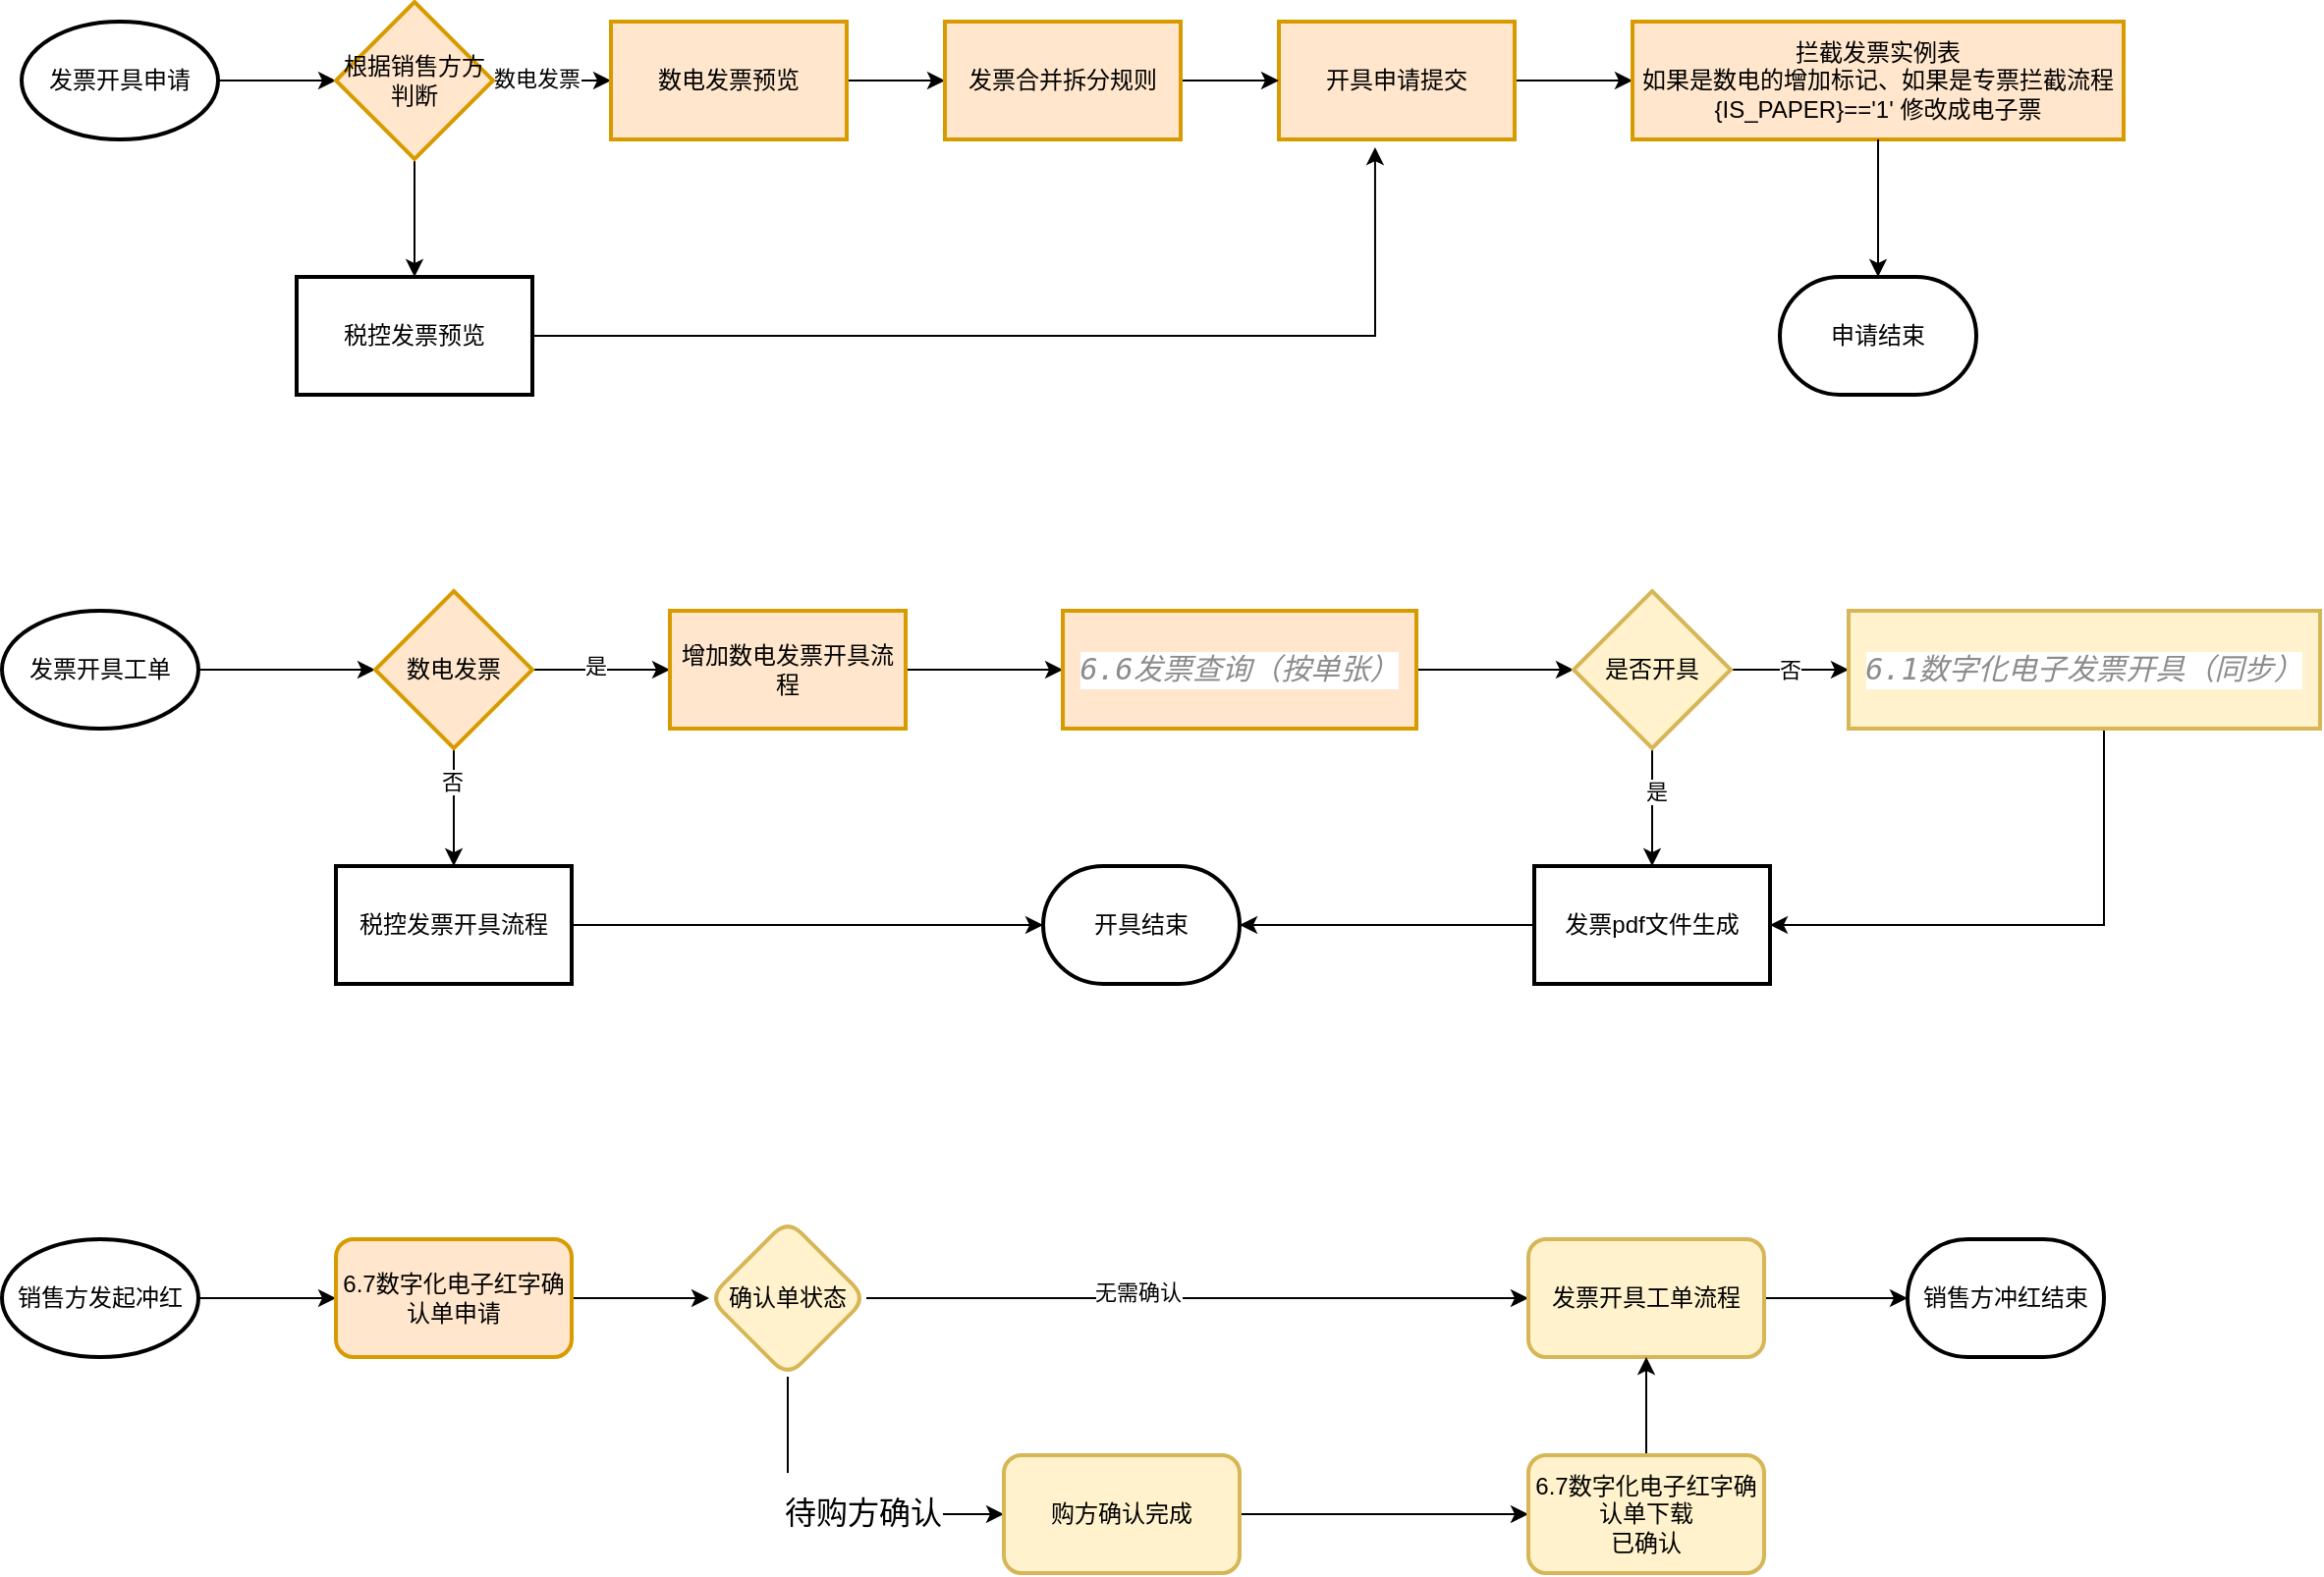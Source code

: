 <mxfile version="24.7.14">
  <diagram name="第 1 页" id="3UAAMPOmaUktBNUP9fB0">
    <mxGraphModel dx="1266" dy="639" grid="1" gridSize="10" guides="1" tooltips="1" connect="1" arrows="1" fold="1" page="1" pageScale="1" pageWidth="827" pageHeight="1169" math="0" shadow="0">
      <root>
        <mxCell id="0" />
        <mxCell id="1" parent="0" />
        <mxCell id="-Jz-nbpqpT1DS3PpgJbj-9" value="" style="edgeStyle=orthogonalEdgeStyle;rounded=0;orthogonalLoop=1;jettySize=auto;html=1;" parent="1" source="-Jz-nbpqpT1DS3PpgJbj-1" target="-Jz-nbpqpT1DS3PpgJbj-8" edge="1">
          <mxGeometry relative="1" as="geometry" />
        </mxCell>
        <mxCell id="-Jz-nbpqpT1DS3PpgJbj-1" value="发票开具申请" style="strokeWidth=2;html=1;shape=mxgraph.flowchart.start_1;whiteSpace=wrap;" parent="1" vertex="1">
          <mxGeometry x="60" y="200" width="100" height="60" as="geometry" />
        </mxCell>
        <mxCell id="-Jz-nbpqpT1DS3PpgJbj-11" value="" style="edgeStyle=orthogonalEdgeStyle;rounded=0;orthogonalLoop=1;jettySize=auto;html=1;" parent="1" source="-Jz-nbpqpT1DS3PpgJbj-8" target="-Jz-nbpqpT1DS3PpgJbj-10" edge="1">
          <mxGeometry relative="1" as="geometry" />
        </mxCell>
        <mxCell id="-Jz-nbpqpT1DS3PpgJbj-12" value="数电发票" style="edgeLabel;html=1;align=center;verticalAlign=middle;resizable=0;points=[];" parent="-Jz-nbpqpT1DS3PpgJbj-11" vertex="1" connectable="0">
          <mxGeometry x="-0.267" y="1" relative="1" as="geometry">
            <mxPoint as="offset" />
          </mxGeometry>
        </mxCell>
        <mxCell id="-Jz-nbpqpT1DS3PpgJbj-14" value="" style="edgeStyle=orthogonalEdgeStyle;rounded=0;orthogonalLoop=1;jettySize=auto;html=1;" parent="1" source="-Jz-nbpqpT1DS3PpgJbj-8" target="-Jz-nbpqpT1DS3PpgJbj-13" edge="1">
          <mxGeometry relative="1" as="geometry" />
        </mxCell>
        <mxCell id="-Jz-nbpqpT1DS3PpgJbj-8" value="根据销售方方判断" style="rhombus;whiteSpace=wrap;html=1;strokeWidth=2;fillColor=#ffe6cc;strokeColor=#d79b00;" parent="1" vertex="1">
          <mxGeometry x="220" y="190" width="80" height="80" as="geometry" />
        </mxCell>
        <mxCell id="-Jz-nbpqpT1DS3PpgJbj-57" value="" style="edgeStyle=orthogonalEdgeStyle;rounded=0;orthogonalLoop=1;jettySize=auto;html=1;" parent="1" source="-Jz-nbpqpT1DS3PpgJbj-10" target="-Jz-nbpqpT1DS3PpgJbj-56" edge="1">
          <mxGeometry relative="1" as="geometry" />
        </mxCell>
        <mxCell id="-Jz-nbpqpT1DS3PpgJbj-10" value="数电发票预览" style="whiteSpace=wrap;html=1;strokeWidth=2;fillColor=#ffe6cc;strokeColor=#d79b00;" parent="1" vertex="1">
          <mxGeometry x="360" y="200" width="120" height="60" as="geometry" />
        </mxCell>
        <mxCell id="-Jz-nbpqpT1DS3PpgJbj-13" value="税控发票预览" style="whiteSpace=wrap;html=1;strokeWidth=2;" parent="1" vertex="1">
          <mxGeometry x="200" y="330" width="120" height="60" as="geometry" />
        </mxCell>
        <mxCell id="-Jz-nbpqpT1DS3PpgJbj-18" value="" style="edgeStyle=orthogonalEdgeStyle;rounded=0;orthogonalLoop=1;jettySize=auto;html=1;" parent="1" source="-Jz-nbpqpT1DS3PpgJbj-15" target="-Jz-nbpqpT1DS3PpgJbj-17" edge="1">
          <mxGeometry relative="1" as="geometry" />
        </mxCell>
        <mxCell id="-Jz-nbpqpT1DS3PpgJbj-15" value="开具申请提交" style="whiteSpace=wrap;html=1;strokeWidth=2;fillColor=#ffe6cc;strokeColor=#d79b00;" parent="1" vertex="1">
          <mxGeometry x="700" y="200" width="120" height="60" as="geometry" />
        </mxCell>
        <mxCell id="-Jz-nbpqpT1DS3PpgJbj-17" value="拦截发票实例表&lt;div&gt;如果是数电的增加标记、如果是专票拦截流程{IS_PAPER}==&#39;1&#39; 修改成电子票&lt;/div&gt;" style="whiteSpace=wrap;html=1;strokeWidth=2;fillColor=#ffe6cc;strokeColor=#d79b00;" parent="1" vertex="1">
          <mxGeometry x="880" y="200" width="250" height="60" as="geometry" />
        </mxCell>
        <mxCell id="-Jz-nbpqpT1DS3PpgJbj-21" style="edgeStyle=orthogonalEdgeStyle;rounded=0;orthogonalLoop=1;jettySize=auto;html=1;entryX=0.408;entryY=1.067;entryDx=0;entryDy=0;entryPerimeter=0;" parent="1" source="-Jz-nbpqpT1DS3PpgJbj-13" target="-Jz-nbpqpT1DS3PpgJbj-15" edge="1">
          <mxGeometry relative="1" as="geometry" />
        </mxCell>
        <mxCell id="-Jz-nbpqpT1DS3PpgJbj-22" value="申请结束" style="strokeWidth=2;html=1;shape=mxgraph.flowchart.terminator;whiteSpace=wrap;" parent="1" vertex="1">
          <mxGeometry x="955" y="330" width="100" height="60" as="geometry" />
        </mxCell>
        <mxCell id="-Jz-nbpqpT1DS3PpgJbj-23" style="edgeStyle=orthogonalEdgeStyle;rounded=0;orthogonalLoop=1;jettySize=auto;html=1;entryX=0.5;entryY=0;entryDx=0;entryDy=0;entryPerimeter=0;" parent="1" source="-Jz-nbpqpT1DS3PpgJbj-17" target="-Jz-nbpqpT1DS3PpgJbj-22" edge="1">
          <mxGeometry relative="1" as="geometry" />
        </mxCell>
        <mxCell id="-Jz-nbpqpT1DS3PpgJbj-28" value="" style="edgeStyle=orthogonalEdgeStyle;rounded=0;orthogonalLoop=1;jettySize=auto;html=1;" parent="1" source="-Jz-nbpqpT1DS3PpgJbj-24" target="-Jz-nbpqpT1DS3PpgJbj-27" edge="1">
          <mxGeometry relative="1" as="geometry" />
        </mxCell>
        <mxCell id="-Jz-nbpqpT1DS3PpgJbj-24" value="发票开具工单" style="strokeWidth=2;html=1;shape=mxgraph.flowchart.start_1;whiteSpace=wrap;" parent="1" vertex="1">
          <mxGeometry x="50" y="500" width="100" height="60" as="geometry" />
        </mxCell>
        <mxCell id="-Jz-nbpqpT1DS3PpgJbj-30" value="" style="edgeStyle=orthogonalEdgeStyle;rounded=0;orthogonalLoop=1;jettySize=auto;html=1;" parent="1" source="-Jz-nbpqpT1DS3PpgJbj-27" target="-Jz-nbpqpT1DS3PpgJbj-29" edge="1">
          <mxGeometry relative="1" as="geometry" />
        </mxCell>
        <mxCell id="-Jz-nbpqpT1DS3PpgJbj-34" value="是" style="edgeLabel;html=1;align=center;verticalAlign=middle;resizable=0;points=[];" parent="-Jz-nbpqpT1DS3PpgJbj-30" vertex="1" connectable="0">
          <mxGeometry x="-0.086" y="2" relative="1" as="geometry">
            <mxPoint as="offset" />
          </mxGeometry>
        </mxCell>
        <mxCell id="-Jz-nbpqpT1DS3PpgJbj-33" value="" style="edgeStyle=orthogonalEdgeStyle;rounded=0;orthogonalLoop=1;jettySize=auto;html=1;" parent="1" source="-Jz-nbpqpT1DS3PpgJbj-27" target="-Jz-nbpqpT1DS3PpgJbj-32" edge="1">
          <mxGeometry relative="1" as="geometry" />
        </mxCell>
        <mxCell id="-Jz-nbpqpT1DS3PpgJbj-35" value="否" style="edgeLabel;html=1;align=center;verticalAlign=middle;resizable=0;points=[];" parent="-Jz-nbpqpT1DS3PpgJbj-33" vertex="1" connectable="0">
          <mxGeometry x="-0.45" y="-1" relative="1" as="geometry">
            <mxPoint as="offset" />
          </mxGeometry>
        </mxCell>
        <mxCell id="-Jz-nbpqpT1DS3PpgJbj-27" value="数电发票" style="rhombus;whiteSpace=wrap;html=1;strokeWidth=2;fillColor=#ffe6cc;strokeColor=#d79b00;" parent="1" vertex="1">
          <mxGeometry x="240" y="490" width="80" height="80" as="geometry" />
        </mxCell>
        <mxCell id="-Jz-nbpqpT1DS3PpgJbj-37" value="" style="edgeStyle=orthogonalEdgeStyle;rounded=0;orthogonalLoop=1;jettySize=auto;html=1;" parent="1" source="-Jz-nbpqpT1DS3PpgJbj-29" target="-Jz-nbpqpT1DS3PpgJbj-36" edge="1">
          <mxGeometry relative="1" as="geometry" />
        </mxCell>
        <mxCell id="-Jz-nbpqpT1DS3PpgJbj-29" value="增加数电发票开具流程" style="whiteSpace=wrap;html=1;strokeWidth=2;fillColor=#ffe6cc;strokeColor=#d79b00;" parent="1" vertex="1">
          <mxGeometry x="390" y="500" width="120" height="60" as="geometry" />
        </mxCell>
        <mxCell id="-Jz-nbpqpT1DS3PpgJbj-32" value="税控发票开具流程" style="whiteSpace=wrap;html=1;strokeWidth=2;" parent="1" vertex="1">
          <mxGeometry x="220" y="630" width="120" height="60" as="geometry" />
        </mxCell>
        <mxCell id="-Jz-nbpqpT1DS3PpgJbj-41" value="" style="edgeStyle=orthogonalEdgeStyle;rounded=0;orthogonalLoop=1;jettySize=auto;html=1;" parent="1" source="-Jz-nbpqpT1DS3PpgJbj-36" target="-Jz-nbpqpT1DS3PpgJbj-40" edge="1">
          <mxGeometry relative="1" as="geometry" />
        </mxCell>
        <mxCell id="-Jz-nbpqpT1DS3PpgJbj-36" value="&lt;div style=&quot;background-color:#ffffff;color:#080808&quot;&gt;&lt;pre style=&quot;font-family:&#39;JetBrains Mono&#39;,monospace;font-size:11.3pt;&quot;&gt;&lt;span style=&quot;color:#8c8c8c;font-style:italic;&quot;&gt;6.6&lt;/span&gt;&lt;span style=&quot;color:#8c8c8c;font-style:italic;font-family:&#39;Menlo-Regular&#39;,monospace;&quot;&gt;发票查询（按单张）&lt;/span&gt;&lt;/pre&gt;&lt;/div&gt;" style="whiteSpace=wrap;html=1;strokeWidth=2;fillColor=#ffe6cc;strokeColor=#d79b00;" parent="1" vertex="1">
          <mxGeometry x="590" y="500" width="180" height="60" as="geometry" />
        </mxCell>
        <mxCell id="-Jz-nbpqpT1DS3PpgJbj-43" value="" style="edgeStyle=orthogonalEdgeStyle;rounded=0;orthogonalLoop=1;jettySize=auto;html=1;" parent="1" source="-Jz-nbpqpT1DS3PpgJbj-40" target="-Jz-nbpqpT1DS3PpgJbj-42" edge="1">
          <mxGeometry relative="1" as="geometry" />
        </mxCell>
        <mxCell id="-Jz-nbpqpT1DS3PpgJbj-44" value="否" style="edgeLabel;html=1;align=center;verticalAlign=middle;resizable=0;points=[];" parent="-Jz-nbpqpT1DS3PpgJbj-43" vertex="1" connectable="0">
          <mxGeometry relative="1" as="geometry">
            <mxPoint as="offset" />
          </mxGeometry>
        </mxCell>
        <mxCell id="-Jz-nbpqpT1DS3PpgJbj-50" value="" style="edgeStyle=orthogonalEdgeStyle;rounded=0;orthogonalLoop=1;jettySize=auto;html=1;" parent="1" source="-Jz-nbpqpT1DS3PpgJbj-40" target="-Jz-nbpqpT1DS3PpgJbj-48" edge="1">
          <mxGeometry relative="1" as="geometry" />
        </mxCell>
        <mxCell id="SmkMkKPDx234Q4cf2KP6-1" value="是" style="edgeLabel;html=1;align=center;verticalAlign=middle;resizable=0;points=[];" parent="-Jz-nbpqpT1DS3PpgJbj-50" vertex="1" connectable="0">
          <mxGeometry x="-0.267" y="2" relative="1" as="geometry">
            <mxPoint as="offset" />
          </mxGeometry>
        </mxCell>
        <mxCell id="-Jz-nbpqpT1DS3PpgJbj-40" value="是否开具" style="rhombus;whiteSpace=wrap;html=1;strokeWidth=2;fillColor=#fff2cc;strokeColor=#d6b656;" parent="1" vertex="1">
          <mxGeometry x="850" y="490" width="80" height="80" as="geometry" />
        </mxCell>
        <mxCell id="-Jz-nbpqpT1DS3PpgJbj-51" style="edgeStyle=orthogonalEdgeStyle;rounded=0;orthogonalLoop=1;jettySize=auto;html=1;entryX=1;entryY=0.5;entryDx=0;entryDy=0;" parent="1" source="-Jz-nbpqpT1DS3PpgJbj-42" target="-Jz-nbpqpT1DS3PpgJbj-48" edge="1">
          <mxGeometry relative="1" as="geometry">
            <Array as="points">
              <mxPoint x="1120" y="660" />
            </Array>
          </mxGeometry>
        </mxCell>
        <mxCell id="-Jz-nbpqpT1DS3PpgJbj-42" value="&lt;div style=&quot;background-color:#ffffff;color:#080808&quot;&gt;&lt;pre style=&quot;font-family:&#39;JetBrains Mono&#39;,monospace;font-size:11.3pt;&quot;&gt;&lt;span style=&quot;color:#8c8c8c;font-style:italic;&quot;&gt;6.1&lt;/span&gt;&lt;span style=&quot;color:#8c8c8c;font-style:italic;font-family:&#39;Menlo-Regular&#39;,monospace;&quot;&gt;数字化电子发票开具（同步）&lt;/span&gt;&lt;/pre&gt;&lt;/div&gt;" style="whiteSpace=wrap;html=1;strokeWidth=2;fillColor=#fff2cc;strokeColor=#d6b656;" parent="1" vertex="1">
          <mxGeometry x="990" y="500" width="240" height="60" as="geometry" />
        </mxCell>
        <mxCell id="-Jz-nbpqpT1DS3PpgJbj-53" value="" style="edgeStyle=orthogonalEdgeStyle;rounded=0;orthogonalLoop=1;jettySize=auto;html=1;" parent="1" source="-Jz-nbpqpT1DS3PpgJbj-48" target="-Jz-nbpqpT1DS3PpgJbj-52" edge="1">
          <mxGeometry relative="1" as="geometry" />
        </mxCell>
        <mxCell id="-Jz-nbpqpT1DS3PpgJbj-48" value="发票pdf文件生成" style="whiteSpace=wrap;html=1;strokeWidth=2;" parent="1" vertex="1">
          <mxGeometry x="830" y="630" width="120" height="60" as="geometry" />
        </mxCell>
        <mxCell id="-Jz-nbpqpT1DS3PpgJbj-52" value="开具结束" style="strokeWidth=2;html=1;shape=mxgraph.flowchart.terminator;whiteSpace=wrap;" parent="1" vertex="1">
          <mxGeometry x="580" y="630" width="100" height="60" as="geometry" />
        </mxCell>
        <mxCell id="-Jz-nbpqpT1DS3PpgJbj-54" style="edgeStyle=orthogonalEdgeStyle;rounded=0;orthogonalLoop=1;jettySize=auto;html=1;entryX=0;entryY=0.5;entryDx=0;entryDy=0;entryPerimeter=0;" parent="1" source="-Jz-nbpqpT1DS3PpgJbj-32" target="-Jz-nbpqpT1DS3PpgJbj-52" edge="1">
          <mxGeometry relative="1" as="geometry" />
        </mxCell>
        <mxCell id="-Jz-nbpqpT1DS3PpgJbj-58" value="" style="edgeStyle=orthogonalEdgeStyle;rounded=0;orthogonalLoop=1;jettySize=auto;html=1;" parent="1" source="-Jz-nbpqpT1DS3PpgJbj-56" target="-Jz-nbpqpT1DS3PpgJbj-15" edge="1">
          <mxGeometry relative="1" as="geometry" />
        </mxCell>
        <mxCell id="-Jz-nbpqpT1DS3PpgJbj-56" value="发票合并拆分规则" style="whiteSpace=wrap;html=1;fillColor=#ffe6cc;strokeColor=#d79b00;strokeWidth=2;" parent="1" vertex="1">
          <mxGeometry x="530" y="200" width="120" height="60" as="geometry" />
        </mxCell>
        <mxCell id="nVx7t4qCiavf7SBLXbq6-3" value="" style="edgeStyle=orthogonalEdgeStyle;rounded=0;orthogonalLoop=1;jettySize=auto;html=1;" edge="1" parent="1" source="nVx7t4qCiavf7SBLXbq6-1" target="nVx7t4qCiavf7SBLXbq6-2">
          <mxGeometry relative="1" as="geometry" />
        </mxCell>
        <mxCell id="nVx7t4qCiavf7SBLXbq6-1" value="销售方发起冲红" style="strokeWidth=2;html=1;shape=mxgraph.flowchart.start_1;whiteSpace=wrap;" vertex="1" parent="1">
          <mxGeometry x="50" y="820" width="100" height="60" as="geometry" />
        </mxCell>
        <mxCell id="nVx7t4qCiavf7SBLXbq6-5" value="" style="edgeStyle=orthogonalEdgeStyle;rounded=0;orthogonalLoop=1;jettySize=auto;html=1;" edge="1" parent="1" source="nVx7t4qCiavf7SBLXbq6-2" target="nVx7t4qCiavf7SBLXbq6-4">
          <mxGeometry relative="1" as="geometry" />
        </mxCell>
        <mxCell id="nVx7t4qCiavf7SBLXbq6-2" value="6.7数字化电子红字确认单申请" style="rounded=1;whiteSpace=wrap;html=1;strokeWidth=2;fillColor=#ffe6cc;strokeColor=#d79b00;" vertex="1" parent="1">
          <mxGeometry x="220" y="820" width="120" height="60" as="geometry" />
        </mxCell>
        <mxCell id="nVx7t4qCiavf7SBLXbq6-10" value="" style="edgeStyle=orthogonalEdgeStyle;rounded=0;orthogonalLoop=1;jettySize=auto;html=1;entryX=0;entryY=0.5;entryDx=0;entryDy=0;" edge="1" parent="1" source="nVx7t4qCiavf7SBLXbq6-4" target="nVx7t4qCiavf7SBLXbq6-9">
          <mxGeometry relative="1" as="geometry">
            <Array as="points">
              <mxPoint x="450" y="960" />
            </Array>
          </mxGeometry>
        </mxCell>
        <mxCell id="nVx7t4qCiavf7SBLXbq6-11" value="&lt;p style=&quot;margin: 0pt 0pt 0.0pt; text-align: justify; font-family: Calibri; font-size: 12pt; text-wrap: wrap;&quot; class=&quot;MsoNormal&quot;&gt;&lt;br&gt;&lt;/p&gt;" style="edgeLabel;html=1;align=center;verticalAlign=middle;resizable=0;points=[];" vertex="1" connectable="0" parent="nVx7t4qCiavf7SBLXbq6-10">
          <mxGeometry x="-0.267" y="-1" relative="1" as="geometry">
            <mxPoint as="offset" />
          </mxGeometry>
        </mxCell>
        <mxCell id="nVx7t4qCiavf7SBLXbq6-12" value="&lt;p class=&quot;MsoNormal&quot;&gt;&lt;font face=&quot;宋体&quot;&gt;&lt;span style=&quot;font-size: 16px;&quot;&gt;待购方确认&lt;/span&gt;&lt;/font&gt;&lt;/p&gt;" style="edgeLabel;html=1;align=center;verticalAlign=middle;resizable=0;points=[];" vertex="1" connectable="0" parent="nVx7t4qCiavf7SBLXbq6-10">
          <mxGeometry x="0.2" y="1" relative="1" as="geometry">
            <mxPoint as="offset" />
          </mxGeometry>
        </mxCell>
        <mxCell id="nVx7t4qCiavf7SBLXbq6-13" value="" style="edgeStyle=orthogonalEdgeStyle;rounded=0;orthogonalLoop=1;jettySize=auto;html=1;" edge="1" parent="1" source="nVx7t4qCiavf7SBLXbq6-4" target="nVx7t4qCiavf7SBLXbq6-6">
          <mxGeometry relative="1" as="geometry" />
        </mxCell>
        <mxCell id="nVx7t4qCiavf7SBLXbq6-14" value="无需确认" style="edgeLabel;html=1;align=center;verticalAlign=middle;resizable=0;points=[];" vertex="1" connectable="0" parent="nVx7t4qCiavf7SBLXbq6-13">
          <mxGeometry x="-0.182" y="3" relative="1" as="geometry">
            <mxPoint as="offset" />
          </mxGeometry>
        </mxCell>
        <mxCell id="nVx7t4qCiavf7SBLXbq6-4" value="确认单状态" style="rhombus;whiteSpace=wrap;html=1;rounded=1;strokeWidth=2;fillColor=#fff2cc;strokeColor=#d6b656;" vertex="1" parent="1">
          <mxGeometry x="410" y="810" width="80" height="80" as="geometry" />
        </mxCell>
        <mxCell id="nVx7t4qCiavf7SBLXbq6-19" value="" style="edgeStyle=orthogonalEdgeStyle;rounded=0;orthogonalLoop=1;jettySize=auto;html=1;" edge="1" parent="1" source="nVx7t4qCiavf7SBLXbq6-6" target="nVx7t4qCiavf7SBLXbq6-17">
          <mxGeometry relative="1" as="geometry" />
        </mxCell>
        <mxCell id="nVx7t4qCiavf7SBLXbq6-6" value="发票开具工单流程" style="whiteSpace=wrap;html=1;rounded=1;strokeWidth=2;fillColor=#fff2cc;strokeColor=#d6b656;" vertex="1" parent="1">
          <mxGeometry x="827" y="820" width="120" height="60" as="geometry" />
        </mxCell>
        <mxCell id="nVx7t4qCiavf7SBLXbq6-16" value="" style="edgeStyle=orthogonalEdgeStyle;rounded=0;orthogonalLoop=1;jettySize=auto;html=1;" edge="1" parent="1" source="nVx7t4qCiavf7SBLXbq6-9" target="nVx7t4qCiavf7SBLXbq6-15">
          <mxGeometry relative="1" as="geometry" />
        </mxCell>
        <mxCell id="nVx7t4qCiavf7SBLXbq6-9" value="购方确认完成" style="whiteSpace=wrap;html=1;rounded=1;strokeWidth=2;fillColor=#fff2cc;strokeColor=#d6b656;" vertex="1" parent="1">
          <mxGeometry x="560" y="930" width="120" height="60" as="geometry" />
        </mxCell>
        <mxCell id="nVx7t4qCiavf7SBLXbq6-20" value="" style="edgeStyle=orthogonalEdgeStyle;rounded=0;orthogonalLoop=1;jettySize=auto;html=1;" edge="1" parent="1" source="nVx7t4qCiavf7SBLXbq6-15" target="nVx7t4qCiavf7SBLXbq6-6">
          <mxGeometry relative="1" as="geometry" />
        </mxCell>
        <mxCell id="nVx7t4qCiavf7SBLXbq6-15" value="6.7数字化电子红字确认单下载&lt;br&gt;已确认" style="whiteSpace=wrap;html=1;rounded=1;strokeWidth=2;fillColor=#fff2cc;strokeColor=#d6b656;" vertex="1" parent="1">
          <mxGeometry x="827" y="930" width="120" height="60" as="geometry" />
        </mxCell>
        <mxCell id="nVx7t4qCiavf7SBLXbq6-17" value="销售方冲红结束" style="strokeWidth=2;html=1;shape=mxgraph.flowchart.terminator;whiteSpace=wrap;" vertex="1" parent="1">
          <mxGeometry x="1020" y="820" width="100" height="60" as="geometry" />
        </mxCell>
      </root>
    </mxGraphModel>
  </diagram>
</mxfile>
